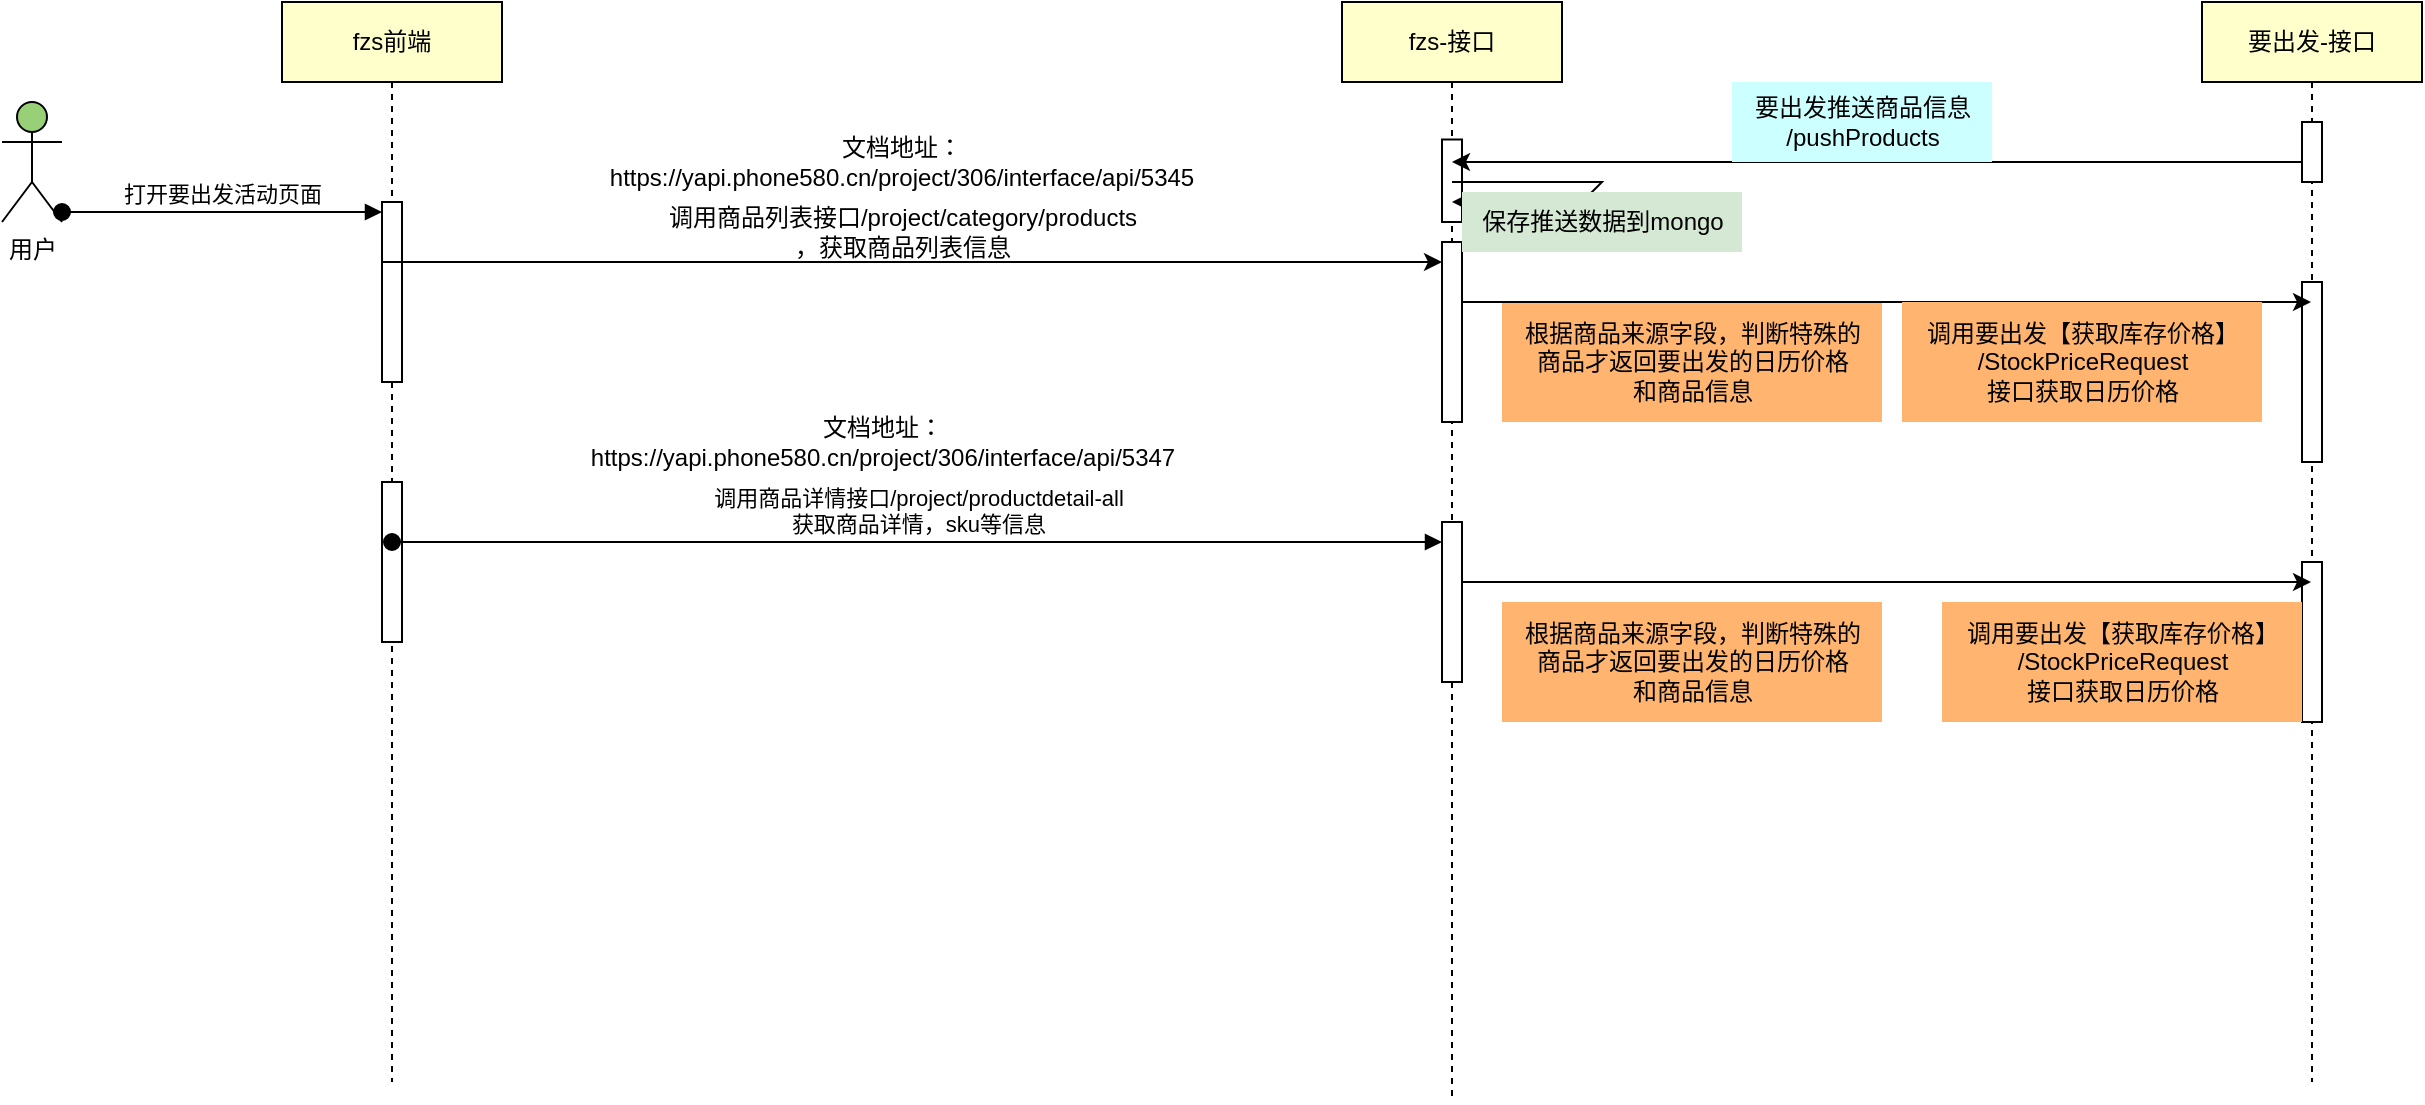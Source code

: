 <mxfile version="21.1.5" type="github">
  <diagram name="Page-1" id="2YBvvXClWsGukQMizWep">
    <mxGraphModel dx="1748" dy="869" grid="1" gridSize="10" guides="1" tooltips="1" connect="1" arrows="1" fold="1" page="1" pageScale="1" pageWidth="850" pageHeight="1100" math="0" shadow="0">
      <root>
        <mxCell id="0" />
        <mxCell id="1" parent="0" />
        <mxCell id="Qe3uZDnWK5ZRe-FWdGD1-7" value="根据商品来源字段，判断特殊的&lt;br&gt;商品才返回要出发的日历价格&lt;br&gt;和商品信息" style="text;html=1;align=center;verticalAlign=middle;resizable=0;points=[];autosize=1;strokeColor=none;fillColor=#FFB570;" vertex="1" parent="1">
          <mxGeometry x="780" y="170" width="190" height="60" as="geometry" />
        </mxCell>
        <mxCell id="aM9ryv3xv72pqoxQDRHE-1" value="fzs前端" style="shape=umlLifeline;perimeter=lifelinePerimeter;whiteSpace=wrap;html=1;container=0;dropTarget=0;collapsible=0;recursiveResize=0;outlineConnect=0;portConstraint=eastwest;newEdgeStyle={&quot;edgeStyle&quot;:&quot;elbowEdgeStyle&quot;,&quot;elbow&quot;:&quot;vertical&quot;,&quot;curved&quot;:0,&quot;rounded&quot;:0};fillColor=#FFFFCC;" parent="1" vertex="1">
          <mxGeometry x="170" y="20" width="110" height="540" as="geometry" />
        </mxCell>
        <mxCell id="aM9ryv3xv72pqoxQDRHE-2" value="" style="html=1;points=[];perimeter=orthogonalPerimeter;outlineConnect=0;targetShapes=umlLifeline;portConstraint=eastwest;newEdgeStyle={&quot;edgeStyle&quot;:&quot;elbowEdgeStyle&quot;,&quot;elbow&quot;:&quot;vertical&quot;,&quot;curved&quot;:0,&quot;rounded&quot;:0};" parent="aM9ryv3xv72pqoxQDRHE-1" vertex="1">
          <mxGeometry x="50" y="100" width="10" height="90" as="geometry" />
        </mxCell>
        <mxCell id="Qe3uZDnWK5ZRe-FWdGD1-24" value="" style="html=1;points=[];perimeter=orthogonalPerimeter;outlineConnect=0;targetShapes=umlLifeline;portConstraint=eastwest;newEdgeStyle={&quot;edgeStyle&quot;:&quot;elbowEdgeStyle&quot;,&quot;elbow&quot;:&quot;vertical&quot;,&quot;curved&quot;:0,&quot;rounded&quot;:0};" vertex="1" parent="aM9ryv3xv72pqoxQDRHE-1">
          <mxGeometry x="50" y="240" width="10" height="80" as="geometry" />
        </mxCell>
        <mxCell id="aM9ryv3xv72pqoxQDRHE-5" value="fzs-接口" style="shape=umlLifeline;perimeter=lifelinePerimeter;whiteSpace=wrap;html=1;container=0;dropTarget=0;collapsible=0;recursiveResize=0;outlineConnect=0;portConstraint=eastwest;newEdgeStyle={&quot;edgeStyle&quot;:&quot;elbowEdgeStyle&quot;,&quot;elbow&quot;:&quot;vertical&quot;,&quot;curved&quot;:0,&quot;rounded&quot;:0};fillColor=#FFFFCC;" parent="1" vertex="1">
          <mxGeometry x="700" y="20" width="110" height="550" as="geometry" />
        </mxCell>
        <mxCell id="Qe3uZDnWK5ZRe-FWdGD1-17" value="" style="html=1;points=[];perimeter=orthogonalPerimeter;outlineConnect=0;targetShapes=umlLifeline;portConstraint=eastwest;newEdgeStyle={&quot;edgeStyle&quot;:&quot;elbowEdgeStyle&quot;,&quot;elbow&quot;:&quot;vertical&quot;,&quot;curved&quot;:0,&quot;rounded&quot;:0};" vertex="1" parent="aM9ryv3xv72pqoxQDRHE-5">
          <mxGeometry x="50" y="68.75" width="10" height="41.25" as="geometry" />
        </mxCell>
        <mxCell id="Qe3uZDnWK5ZRe-FWdGD1-22" value="" style="html=1;points=[];perimeter=orthogonalPerimeter;outlineConnect=0;targetShapes=umlLifeline;portConstraint=eastwest;newEdgeStyle={&quot;edgeStyle&quot;:&quot;elbowEdgeStyle&quot;,&quot;elbow&quot;:&quot;vertical&quot;,&quot;curved&quot;:0,&quot;rounded&quot;:0};" vertex="1" parent="aM9ryv3xv72pqoxQDRHE-5">
          <mxGeometry x="50" y="260" width="10" height="80" as="geometry" />
        </mxCell>
        <mxCell id="Qe3uZDnWK5ZRe-FWdGD1-1" value="用户" style="shape=umlActor;verticalLabelPosition=bottom;verticalAlign=top;html=1;outlineConnect=0;fillColor=#97D077;" vertex="1" parent="1">
          <mxGeometry x="30" y="70" width="30" height="60" as="geometry" />
        </mxCell>
        <mxCell id="aM9ryv3xv72pqoxQDRHE-3" value="打开要出发活动页面" style="html=1;verticalAlign=bottom;startArrow=oval;endArrow=block;startSize=8;edgeStyle=elbowEdgeStyle;elbow=vertical;curved=0;rounded=0;" parent="1" target="aM9ryv3xv72pqoxQDRHE-2" edge="1" source="Qe3uZDnWK5ZRe-FWdGD1-1">
          <mxGeometry relative="1" as="geometry">
            <mxPoint x="125" y="100" as="sourcePoint" />
          </mxGeometry>
        </mxCell>
        <mxCell id="Qe3uZDnWK5ZRe-FWdGD1-2" value="文档地址：&lt;br&gt;https://yapi.phone580.cn/project/306/interface/api/5345" style="text;html=1;strokeColor=none;fillColor=none;align=center;verticalAlign=middle;whiteSpace=wrap;rounded=0;" vertex="1" parent="1">
          <mxGeometry x="450" y="85" width="60" height="30" as="geometry" />
        </mxCell>
        <mxCell id="Qe3uZDnWK5ZRe-FWdGD1-3" value="要出发-接口" style="shape=umlLifeline;perimeter=lifelinePerimeter;whiteSpace=wrap;html=1;container=0;dropTarget=0;collapsible=0;recursiveResize=0;outlineConnect=0;portConstraint=eastwest;newEdgeStyle={&quot;edgeStyle&quot;:&quot;elbowEdgeStyle&quot;,&quot;elbow&quot;:&quot;vertical&quot;,&quot;curved&quot;:0,&quot;rounded&quot;:0};fillColor=#FFFFCC;" vertex="1" parent="1">
          <mxGeometry x="1130" y="20" width="110" height="540" as="geometry" />
        </mxCell>
        <mxCell id="Qe3uZDnWK5ZRe-FWdGD1-4" value="" style="html=1;points=[];perimeter=orthogonalPerimeter;outlineConnect=0;targetShapes=umlLifeline;portConstraint=eastwest;newEdgeStyle={&quot;edgeStyle&quot;:&quot;elbowEdgeStyle&quot;,&quot;elbow&quot;:&quot;vertical&quot;,&quot;curved&quot;:0,&quot;rounded&quot;:0};" vertex="1" parent="Qe3uZDnWK5ZRe-FWdGD1-3">
          <mxGeometry x="50" y="140" width="10" height="90" as="geometry" />
        </mxCell>
        <mxCell id="Qe3uZDnWK5ZRe-FWdGD1-14" value="" style="html=1;points=[];perimeter=orthogonalPerimeter;outlineConnect=0;targetShapes=umlLifeline;portConstraint=eastwest;newEdgeStyle={&quot;edgeStyle&quot;:&quot;elbowEdgeStyle&quot;,&quot;elbow&quot;:&quot;vertical&quot;,&quot;curved&quot;:0,&quot;rounded&quot;:0};" vertex="1" parent="Qe3uZDnWK5ZRe-FWdGD1-3">
          <mxGeometry x="50" y="60" width="10" height="30" as="geometry" />
        </mxCell>
        <mxCell id="Qe3uZDnWK5ZRe-FWdGD1-28" value="" style="html=1;points=[];perimeter=orthogonalPerimeter;outlineConnect=0;targetShapes=umlLifeline;portConstraint=eastwest;newEdgeStyle={&quot;edgeStyle&quot;:&quot;elbowEdgeStyle&quot;,&quot;elbow&quot;:&quot;vertical&quot;,&quot;curved&quot;:0,&quot;rounded&quot;:0};" vertex="1" parent="Qe3uZDnWK5ZRe-FWdGD1-3">
          <mxGeometry x="50" y="280" width="10" height="80" as="geometry" />
        </mxCell>
        <mxCell id="Qe3uZDnWK5ZRe-FWdGD1-6" value="" style="endArrow=classic;html=1;rounded=0;" edge="1" parent="1" source="aM9ryv3xv72pqoxQDRHE-5" target="Qe3uZDnWK5ZRe-FWdGD1-3">
          <mxGeometry width="50" height="50" relative="1" as="geometry">
            <mxPoint x="760" y="300" as="sourcePoint" />
            <mxPoint x="800" y="100" as="targetPoint" />
            <Array as="points">
              <mxPoint x="770" y="170" />
              <mxPoint x="800" y="170" />
            </Array>
          </mxGeometry>
        </mxCell>
        <mxCell id="Qe3uZDnWK5ZRe-FWdGD1-10" value="" style="endArrow=classic;html=1;rounded=0;" edge="1" parent="1" source="aM9ryv3xv72pqoxQDRHE-6" target="aM9ryv3xv72pqoxQDRHE-5">
          <mxGeometry width="50" height="50" relative="1" as="geometry">
            <mxPoint x="220" y="150" as="sourcePoint" />
            <mxPoint x="270" y="100" as="targetPoint" />
          </mxGeometry>
        </mxCell>
        <mxCell id="Qe3uZDnWK5ZRe-FWdGD1-11" value="" style="endArrow=classic;html=1;rounded=0;" edge="1" parent="1" target="aM9ryv3xv72pqoxQDRHE-6">
          <mxGeometry width="50" height="50" relative="1" as="geometry">
            <mxPoint x="220" y="150" as="sourcePoint" />
            <mxPoint x="755" y="150" as="targetPoint" />
          </mxGeometry>
        </mxCell>
        <mxCell id="aM9ryv3xv72pqoxQDRHE-6" value="" style="html=1;points=[];perimeter=orthogonalPerimeter;outlineConnect=0;targetShapes=umlLifeline;portConstraint=eastwest;newEdgeStyle={&quot;edgeStyle&quot;:&quot;elbowEdgeStyle&quot;,&quot;elbow&quot;:&quot;vertical&quot;,&quot;curved&quot;:0,&quot;rounded&quot;:0};" parent="1" vertex="1">
          <mxGeometry x="750" y="140" width="10" height="90" as="geometry" />
        </mxCell>
        <mxCell id="Qe3uZDnWK5ZRe-FWdGD1-12" value="调用商品列表接口/project/category/products&lt;br&gt;，获取商品列表信息" style="text;html=1;align=center;verticalAlign=middle;resizable=0;points=[];autosize=1;strokeColor=none;fillColor=none;" vertex="1" parent="1">
          <mxGeometry x="350" y="115" width="260" height="40" as="geometry" />
        </mxCell>
        <mxCell id="Qe3uZDnWK5ZRe-FWdGD1-13" value="调用要出发【获取库存价格】&lt;br&gt;/StockPriceRequest&lt;br&gt;接口获取日历价格" style="text;html=1;align=center;verticalAlign=middle;resizable=0;points=[];autosize=1;strokeColor=none;fillColor=#FFB570;" vertex="1" parent="1">
          <mxGeometry x="980" y="170" width="180" height="60" as="geometry" />
        </mxCell>
        <mxCell id="Qe3uZDnWK5ZRe-FWdGD1-15" value="" style="endArrow=classic;html=1;rounded=0;" edge="1" parent="1" target="aM9ryv3xv72pqoxQDRHE-5">
          <mxGeometry width="50" height="50" relative="1" as="geometry">
            <mxPoint x="1180" y="100" as="sourcePoint" />
            <mxPoint x="1230" y="50" as="targetPoint" />
          </mxGeometry>
        </mxCell>
        <mxCell id="Qe3uZDnWK5ZRe-FWdGD1-16" value="要出发推送商品信息&lt;br&gt;/pushProducts" style="text;html=1;align=center;verticalAlign=middle;resizable=0;points=[];autosize=1;strokeColor=none;fillColor=#CCFFFF;" vertex="1" parent="1">
          <mxGeometry x="895" y="60" width="130" height="40" as="geometry" />
        </mxCell>
        <mxCell id="Qe3uZDnWK5ZRe-FWdGD1-20" value="" style="endArrow=classic;html=1;rounded=0;" edge="1" parent="1" source="aM9ryv3xv72pqoxQDRHE-5" target="aM9ryv3xv72pqoxQDRHE-5">
          <mxGeometry width="50" height="50" relative="1" as="geometry">
            <mxPoint x="760" y="110" as="sourcePoint" />
            <mxPoint x="810" y="60" as="targetPoint" />
            <Array as="points">
              <mxPoint x="830" y="110" />
              <mxPoint x="820" y="120" />
            </Array>
          </mxGeometry>
        </mxCell>
        <mxCell id="Qe3uZDnWK5ZRe-FWdGD1-21" value="保存推送数据到mongo" style="text;html=1;align=center;verticalAlign=middle;resizable=0;points=[];autosize=1;strokeColor=none;fillColor=#D5E8D4;" vertex="1" parent="1">
          <mxGeometry x="760" y="115" width="140" height="30" as="geometry" />
        </mxCell>
        <mxCell id="Qe3uZDnWK5ZRe-FWdGD1-23" value="调用商品详情接口/project/productdetail-all&lt;br&gt;获取商品详情，sku等信息" style="html=1;verticalAlign=bottom;startArrow=oval;endArrow=block;startSize=8;edgeStyle=elbowEdgeStyle;elbow=vertical;curved=0;rounded=0;" edge="1" target="Qe3uZDnWK5ZRe-FWdGD1-22" parent="1" source="aM9ryv3xv72pqoxQDRHE-1">
          <mxGeometry relative="1" as="geometry">
            <mxPoint x="690" y="310" as="sourcePoint" />
            <Array as="points">
              <mxPoint x="710" y="290" />
            </Array>
          </mxGeometry>
        </mxCell>
        <mxCell id="Qe3uZDnWK5ZRe-FWdGD1-25" value="文档地址：&lt;br&gt;https://yapi.phone580.cn/project/306/interface/api/5347" style="text;html=1;align=center;verticalAlign=middle;resizable=0;points=[];autosize=1;strokeColor=none;fillColor=none;" vertex="1" parent="1">
          <mxGeometry x="310" y="220" width="320" height="40" as="geometry" />
        </mxCell>
        <mxCell id="Qe3uZDnWK5ZRe-FWdGD1-29" value="" style="endArrow=classic;html=1;rounded=0;" edge="1" parent="1" target="Qe3uZDnWK5ZRe-FWdGD1-3">
          <mxGeometry width="50" height="50" relative="1" as="geometry">
            <mxPoint x="760" y="310" as="sourcePoint" />
            <mxPoint x="810" y="260" as="targetPoint" />
          </mxGeometry>
        </mxCell>
        <mxCell id="Qe3uZDnWK5ZRe-FWdGD1-30" value="根据商品来源字段，判断特殊的&lt;br&gt;商品才返回要出发的日历价格&lt;br&gt;和商品信息" style="text;html=1;align=center;verticalAlign=middle;resizable=0;points=[];autosize=1;strokeColor=none;fillColor=#FFB570;" vertex="1" parent="1">
          <mxGeometry x="780" y="320" width="190" height="60" as="geometry" />
        </mxCell>
        <mxCell id="Qe3uZDnWK5ZRe-FWdGD1-31" value="调用要出发【获取库存价格】&lt;br&gt;/StockPriceRequest&lt;br&gt;接口获取日历价格" style="text;html=1;align=center;verticalAlign=middle;resizable=0;points=[];autosize=1;strokeColor=none;fillColor=#FFB570;" vertex="1" parent="1">
          <mxGeometry x="1000" y="320" width="180" height="60" as="geometry" />
        </mxCell>
      </root>
    </mxGraphModel>
  </diagram>
</mxfile>
